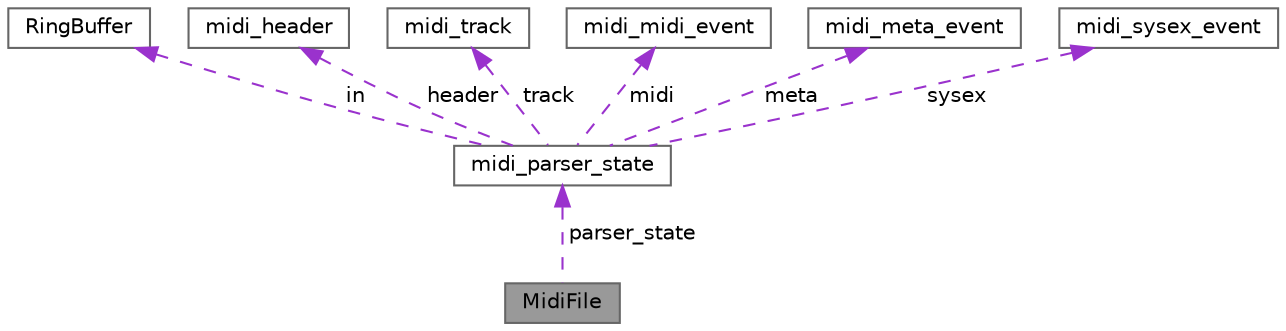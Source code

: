 digraph "MidiFile"
{
 // LATEX_PDF_SIZE
  bgcolor="transparent";
  edge [fontname=Helvetica,fontsize=10,labelfontname=Helvetica,labelfontsize=10];
  node [fontname=Helvetica,fontsize=10,shape=box,height=0.2,width=0.4];
  Node1 [label="MidiFile",height=0.2,width=0.4,color="gray40", fillcolor="grey60", style="filled", fontcolor="black",tooltip="Midi File parser. Provide the data via write: You should try to keep the buffer as full as possible w..."];
  Node2 -> Node1 [dir="back",color="darkorchid3",style="dashed",label=" parser_state" ];
  Node2 [label="midi_parser_state",height=0.2,width=0.4,color="gray40", fillcolor="white", style="filled",URL="$structmidi__parser__state.html",tooltip="MIDI Parser State Information."];
  Node3 -> Node2 [dir="back",color="darkorchid3",style="dashed",label=" in" ];
  Node3 [label="RingBuffer",height=0.2,width=0.4,color="gray40", fillcolor="white", style="filled",URL="$classRingBuffer.html",tooltip="RingBuffer that supports extensive peek operations to access and compare the next values."];
  Node4 -> Node2 [dir="back",color="darkorchid3",style="dashed",label=" header" ];
  Node4 [label="midi_header",height=0.2,width=0.4,color="gray40", fillcolor="white", style="filled",URL="$structmidi__header.html",tooltip="MIDI Header Information."];
  Node5 -> Node2 [dir="back",color="darkorchid3",style="dashed",label=" track" ];
  Node5 [label="midi_track",height=0.2,width=0.4,color="gray40", fillcolor="white", style="filled",URL="$structmidi__track.html",tooltip="MIDI Track Information."];
  Node6 -> Node2 [dir="back",color="darkorchid3",style="dashed",label=" midi" ];
  Node6 [label="midi_midi_event",height=0.2,width=0.4,color="gray40", fillcolor="white", style="filled",URL="$structmidi__midi__event.html",tooltip="MIDI Event Information."];
  Node7 -> Node2 [dir="back",color="darkorchid3",style="dashed",label=" meta" ];
  Node7 [label="midi_meta_event",height=0.2,width=0.4,color="gray40", fillcolor="white", style="filled",URL="$structmidi__meta__event.html",tooltip="MIDI Metadata Event Information."];
  Node8 -> Node2 [dir="back",color="darkorchid3",style="dashed",label=" sysex" ];
  Node8 [label="midi_sysex_event",height=0.2,width=0.4,color="gray40", fillcolor="white", style="filled",URL="$structmidi__sysex__event.html",tooltip="MIDI Sysex Event Information."];
}
